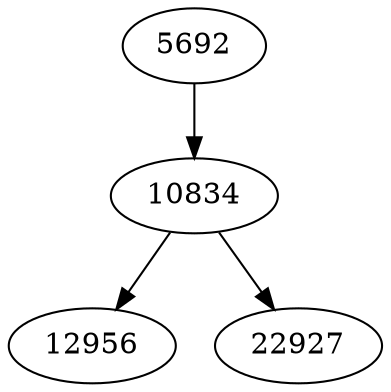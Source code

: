 digraph {
  // Node definitions.
  5692;
  10834;
  12956;
  22927;

  // Edge definitions.
  5692 -> 10834;
  10834 -> 12956;
  10834 -> 22927;
}
